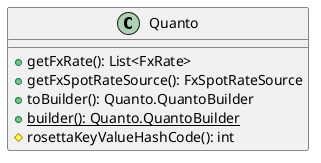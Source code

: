 @startuml

    class Quanto [[Quanto.html]] {
        +getFxRate(): List<FxRate>
        +getFxSpotRateSource(): FxSpotRateSource
        +toBuilder(): Quanto.QuantoBuilder
        {static} +builder(): Quanto.QuantoBuilder
        #rosettaKeyValueHashCode(): int
    }

@enduml
